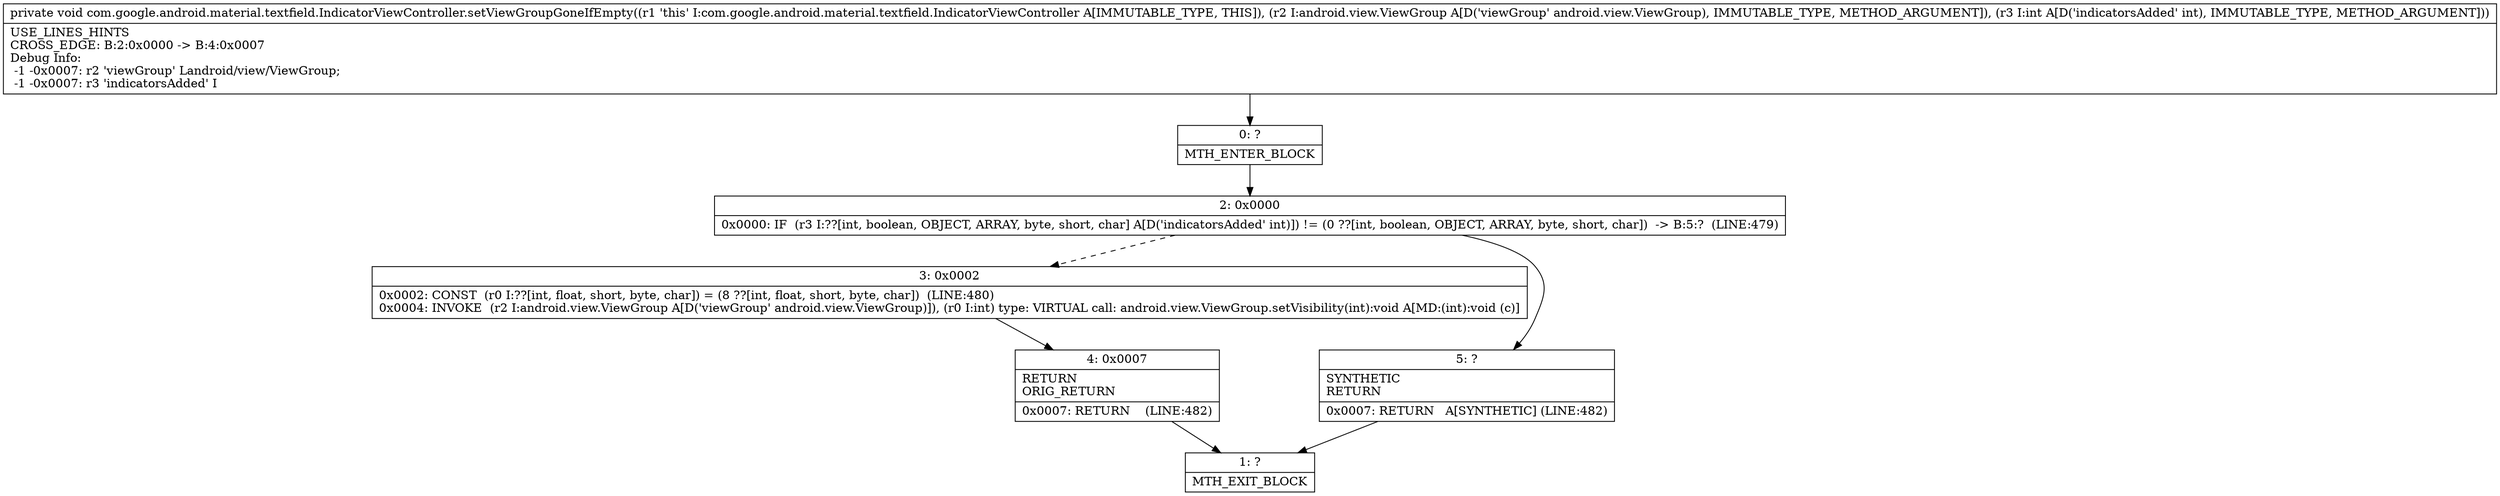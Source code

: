 digraph "CFG forcom.google.android.material.textfield.IndicatorViewController.setViewGroupGoneIfEmpty(Landroid\/view\/ViewGroup;I)V" {
Node_0 [shape=record,label="{0\:\ ?|MTH_ENTER_BLOCK\l}"];
Node_2 [shape=record,label="{2\:\ 0x0000|0x0000: IF  (r3 I:??[int, boolean, OBJECT, ARRAY, byte, short, char] A[D('indicatorsAdded' int)]) != (0 ??[int, boolean, OBJECT, ARRAY, byte, short, char])  \-\> B:5:?  (LINE:479)\l}"];
Node_3 [shape=record,label="{3\:\ 0x0002|0x0002: CONST  (r0 I:??[int, float, short, byte, char]) = (8 ??[int, float, short, byte, char])  (LINE:480)\l0x0004: INVOKE  (r2 I:android.view.ViewGroup A[D('viewGroup' android.view.ViewGroup)]), (r0 I:int) type: VIRTUAL call: android.view.ViewGroup.setVisibility(int):void A[MD:(int):void (c)]\l}"];
Node_4 [shape=record,label="{4\:\ 0x0007|RETURN\lORIG_RETURN\l|0x0007: RETURN    (LINE:482)\l}"];
Node_1 [shape=record,label="{1\:\ ?|MTH_EXIT_BLOCK\l}"];
Node_5 [shape=record,label="{5\:\ ?|SYNTHETIC\lRETURN\l|0x0007: RETURN   A[SYNTHETIC] (LINE:482)\l}"];
MethodNode[shape=record,label="{private void com.google.android.material.textfield.IndicatorViewController.setViewGroupGoneIfEmpty((r1 'this' I:com.google.android.material.textfield.IndicatorViewController A[IMMUTABLE_TYPE, THIS]), (r2 I:android.view.ViewGroup A[D('viewGroup' android.view.ViewGroup), IMMUTABLE_TYPE, METHOD_ARGUMENT]), (r3 I:int A[D('indicatorsAdded' int), IMMUTABLE_TYPE, METHOD_ARGUMENT]))  | USE_LINES_HINTS\lCROSS_EDGE: B:2:0x0000 \-\> B:4:0x0007\lDebug Info:\l  \-1 \-0x0007: r2 'viewGroup' Landroid\/view\/ViewGroup;\l  \-1 \-0x0007: r3 'indicatorsAdded' I\l}"];
MethodNode -> Node_0;Node_0 -> Node_2;
Node_2 -> Node_3[style=dashed];
Node_2 -> Node_5;
Node_3 -> Node_4;
Node_4 -> Node_1;
Node_5 -> Node_1;
}

